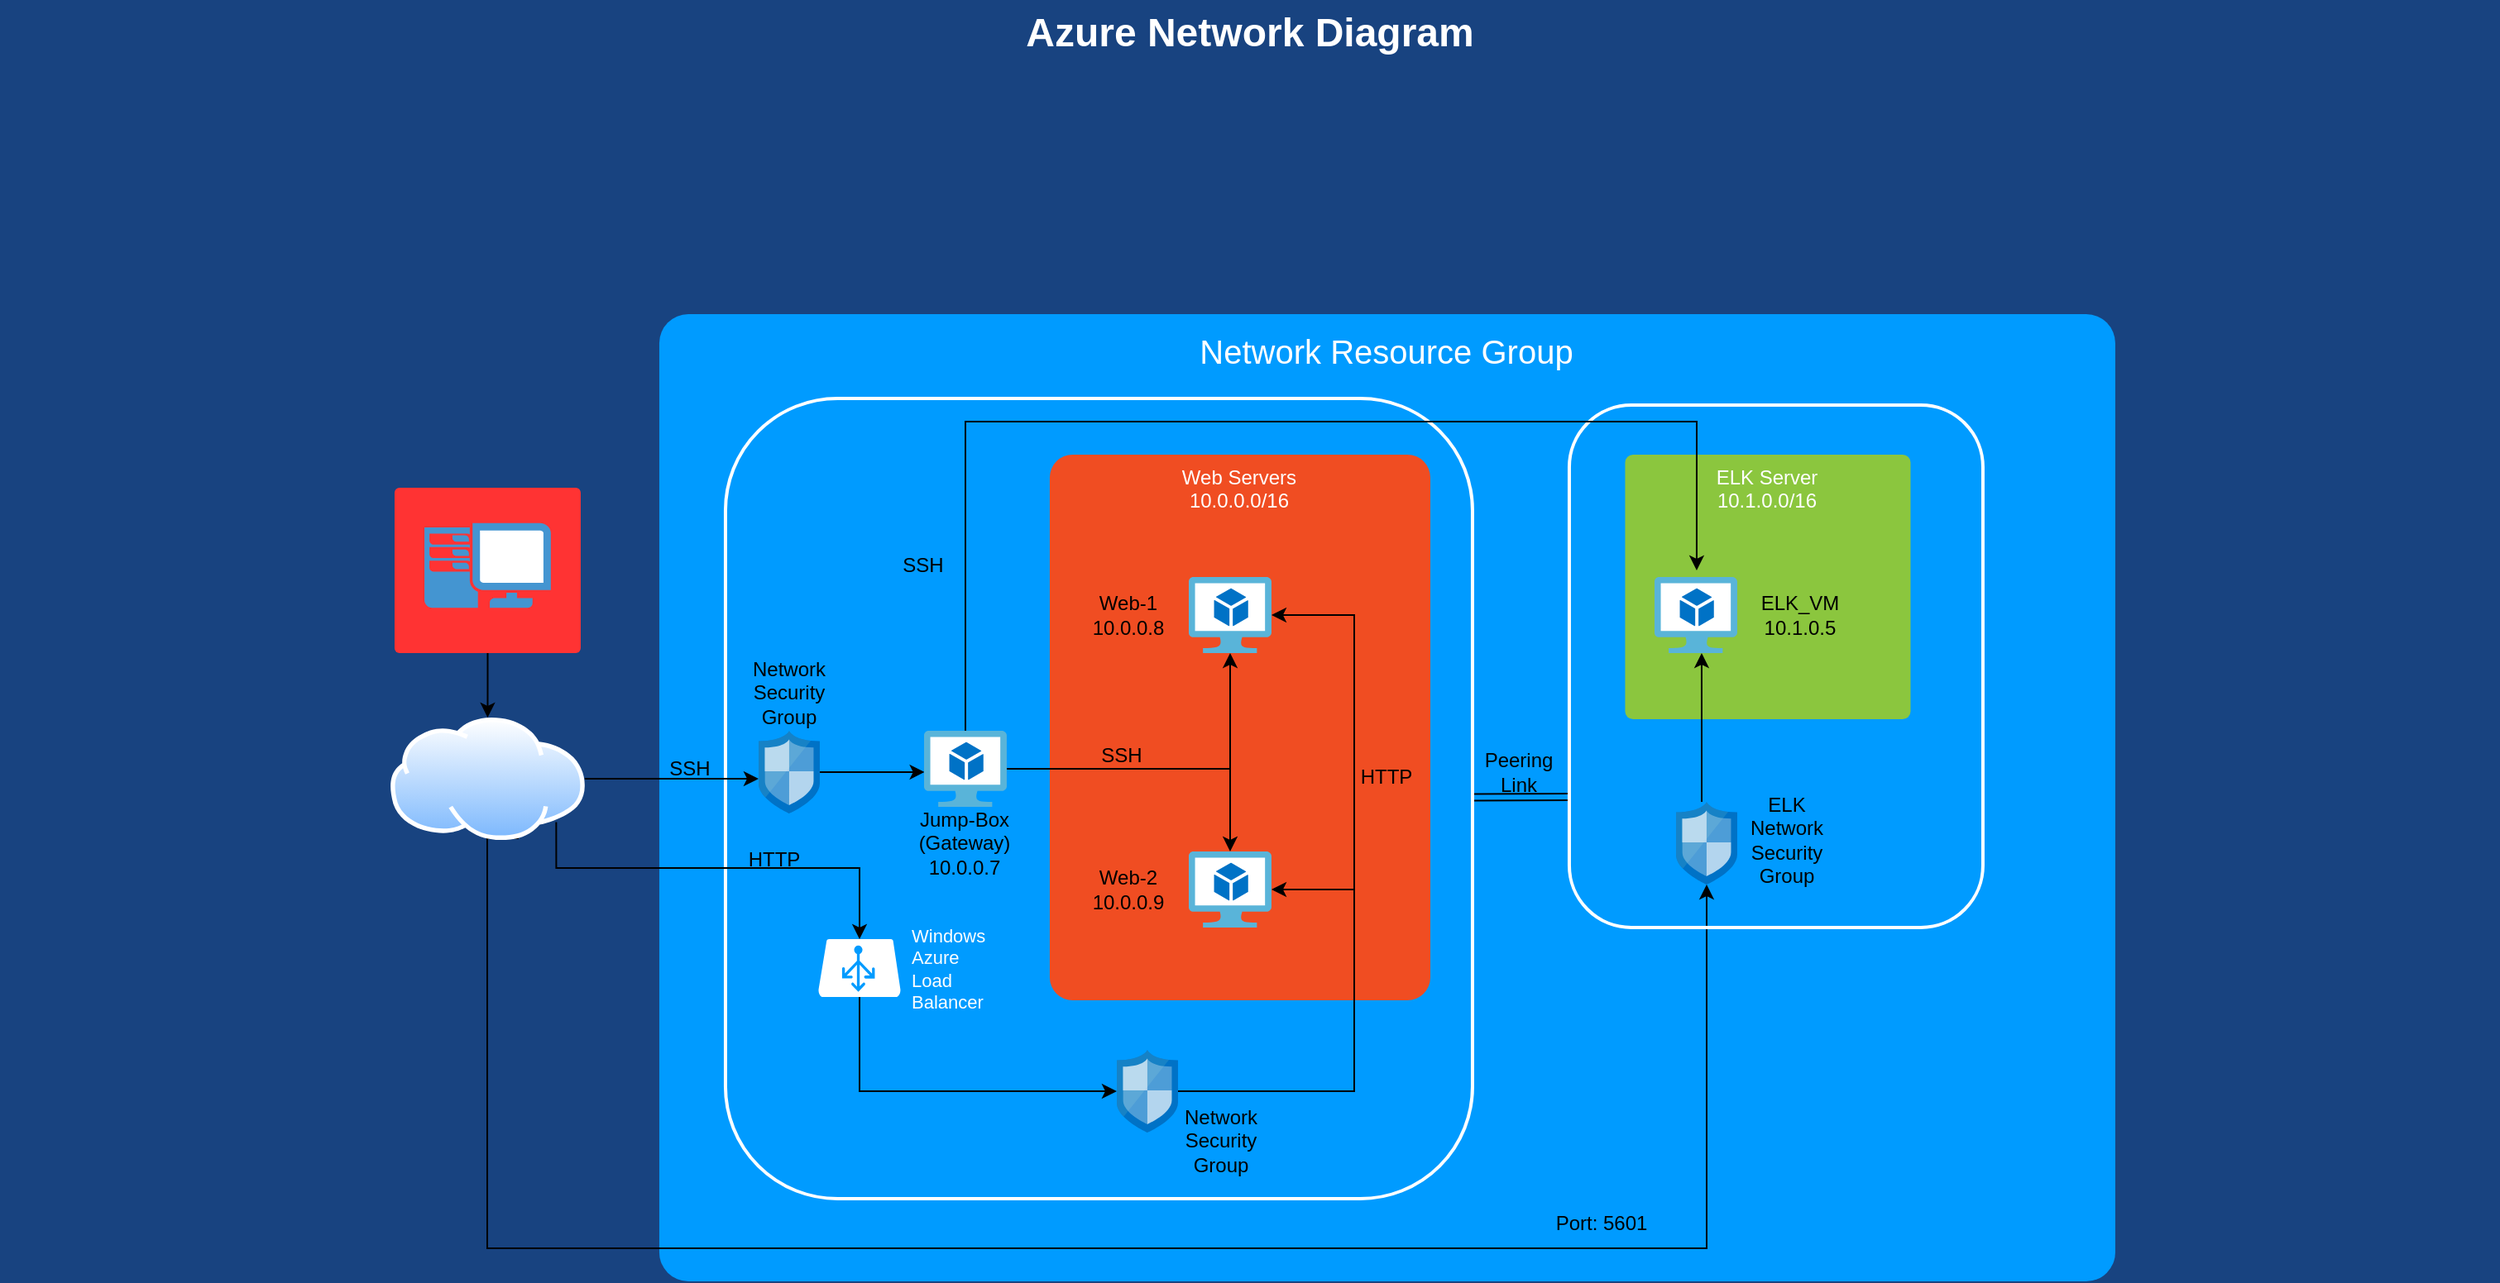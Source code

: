 <mxfile version="16.5.3" type="google"><diagram name="Page-1" id="7a6c530e-6e37-e111-ec74-82921da8cc10"><mxGraphModel dx="1296" dy="675" grid="1" gridSize="10" guides="1" tooltips="1" connect="1" arrows="1" fold="1" page="1" pageScale="1.5" pageWidth="1169" pageHeight="826" background="#184380" math="0" shadow="0"><root><mxCell id="0" style=";html=1;"/><mxCell id="1" style=";html=1;" parent="0"/><mxCell id="23046e2b9bb16c14-116" value="Network Resource Group" style="whiteSpace=wrap;html=1;rounded=1;shadow=0;strokeColor=none;strokeWidth=2;fillColor=#009BFF;fontSize=20;fontColor=#FFFFFF;align=center;arcSize=3;verticalAlign=top;spacingTop=4;" parent="1" vertex="1"><mxGeometry x="518.48" y="230" width="880" height="585" as="geometry"/></mxCell><mxCell id="CEuwRvodsHkUnx9JlovC-60" style="edgeStyle=none;shape=link;rounded=0;orthogonalLoop=1;jettySize=auto;html=1;entryX=1;entryY=1;entryDx=0;entryDy=0;fontColor=#FFFFFF;" parent="1" source="CEuwRvodsHkUnx9JlovC-34" target="CEuwRvodsHkUnx9JlovC-56" edge="1"><mxGeometry relative="1" as="geometry"/></mxCell><mxCell id="CEuwRvodsHkUnx9JlovC-34" value="" style="rounded=1;whiteSpace=wrap;html=1;shadow=0;strokeWidth=2;fillColor=none;fontSize=12;fontColor=#000000;align=center;strokeColor=#FFFFFF;" parent="1" vertex="1"><mxGeometry x="558.48" y="281" width="451.5" height="484" as="geometry"/></mxCell><mxCell id="CEuwRvodsHkUnx9JlovC-47" style="edgeStyle=orthogonalEdgeStyle;rounded=0;orthogonalLoop=1;jettySize=auto;html=1;entryX=0.5;entryY=0;entryDx=0;entryDy=0;" parent="1" source="CEuwRvodsHkUnx9JlovC-35" target="CEuwRvodsHkUnx9JlovC-17" edge="1"><mxGeometry relative="1" as="geometry"><mxPoint x="447.75" y="555" as="targetPoint"/></mxGeometry></mxCell><mxCell id="CEuwRvodsHkUnx9JlovC-48" style="edgeStyle=orthogonalEdgeStyle;rounded=0;orthogonalLoop=1;jettySize=auto;html=1;exitX=0.66;exitY=0.987;exitDx=0;exitDy=0;exitPerimeter=0;" parent="1" source="CEuwRvodsHkUnx9JlovC-17" target="CEuwRvodsHkUnx9JlovC-5" edge="1"><mxGeometry relative="1" as="geometry"><Array as="points"><mxPoint x="414.48" y="547"/><mxPoint x="414.48" y="795"/><mxPoint x="1151.48" y="795"/></Array></mxGeometry></mxCell><mxCell id="CEuwRvodsHkUnx9JlovC-35" value="" style="rounded=1;whiteSpace=wrap;html=1;shadow=0;strokeWidth=2;fillColor=#FF3333;fontSize=12;fontColor=#000000;align=center;strokeColor=none;arcSize=3;labelBackgroundColor=#007FFF;" parent="1" vertex="1"><mxGeometry x="358.48" y="335" width="112.5" height="100" as="geometry"/></mxCell><mxCell id="23046e2b9bb16c14-27" value="" style="rounded=1;whiteSpace=wrap;html=1;shadow=0;strokeWidth=2;fillColor=#8BC63E;fontSize=12;fontColor=#000000;align=center;strokeColor=none;arcSize=3;" parent="1" vertex="1"><mxGeometry x="1102.23" y="315" width="172.5" height="160" as="geometry"/></mxCell><mxCell id="23046e2b9bb16c14-28" value="Web Servers&lt;br&gt;10.0.0.0/16" style="rounded=1;whiteSpace=wrap;html=1;shadow=0;strokeWidth=2;fillColor=#F04D22;fontSize=12;fontColor=#FFFFFF;align=center;strokeColor=none;arcSize=6;verticalAlign=top;" parent="1" vertex="1"><mxGeometry x="754.48" y="315" width="230" height="330" as="geometry"/></mxCell><mxCell id="23046e2b9bb16c14-1" value="" style="rounded=1;whiteSpace=wrap;html=1;shadow=0;strokeWidth=2;fillColor=none;fontSize=12;fontColor=#000000;align=center;strokeColor=#FFFFFF;" parent="1" vertex="1"><mxGeometry x="1068.48" y="285" width="250" height="316" as="geometry"/></mxCell><mxCell id="CEuwRvodsHkUnx9JlovC-39" style="edgeStyle=orthogonalEdgeStyle;rounded=0;orthogonalLoop=1;jettySize=auto;html=1;" parent="1" source="23046e2b9bb16c14-63" target="CEuwRvodsHkUnx9JlovC-30" edge="1"><mxGeometry relative="1" as="geometry"><Array as="points"><mxPoint x="639.48" y="700"/></Array></mxGeometry></mxCell><mxCell id="23046e2b9bb16c14-63" value="Windows&lt;div&gt;Azure&lt;/div&gt;&lt;div&gt;Load&lt;/div&gt;&lt;div&gt;Balancer&lt;/div&gt;" style="verticalLabelPosition=middle;html=1;verticalAlign=middle;strokeColor=none;fillColor=#FFFFFF;shape=mxgraph.azure.azure_load_balancer;rounded=1;shadow=0;dashed=1;fontSize=11;fontColor=#FFFFFF;align=left;labelPosition=right;spacingLeft=5;" parent="1" vertex="1"><mxGeometry x="614.48" y="608" width="50" height="35" as="geometry"/></mxCell><mxCell id="23046e2b9bb16c14-113" value="Azure Network Diagram" style="text;strokeColor=none;fillColor=none;html=1;fontSize=24;fontStyle=1;verticalAlign=middle;align=center;rounded=0;shadow=0;fontColor=#FFFFFF;" parent="1" vertex="1"><mxGeometry x="120" y="40" width="1510" height="40" as="geometry"/></mxCell><mxCell id="CEuwRvodsHkUnx9JlovC-24" style="edgeStyle=orthogonalEdgeStyle;rounded=0;orthogonalLoop=1;jettySize=auto;html=1;entryX=0.007;entryY=0.543;entryDx=0;entryDy=0;entryPerimeter=0;" parent="1" source="CEuwRvodsHkUnx9JlovC-4" target="CEuwRvodsHkUnx9JlovC-8" edge="1"><mxGeometry relative="1" as="geometry"/></mxCell><mxCell id="CEuwRvodsHkUnx9JlovC-4" value="" style="sketch=0;aspect=fixed;html=1;points=[];align=center;image;fontSize=12;image=img/lib/mscae/Network_Security_Groups_Classic.svg;" parent="1" vertex="1"><mxGeometry x="578.48" y="482" width="37" height="50" as="geometry"/></mxCell><mxCell id="CEuwRvodsHkUnx9JlovC-49" style="edgeStyle=orthogonalEdgeStyle;rounded=0;orthogonalLoop=1;jettySize=auto;html=1;entryX=0.57;entryY=1;entryDx=0;entryDy=0;entryPerimeter=0;" parent="1" source="CEuwRvodsHkUnx9JlovC-5" target="CEuwRvodsHkUnx9JlovC-27" edge="1"><mxGeometry relative="1" as="geometry"><Array as="points"><mxPoint x="1148.48" y="495"/><mxPoint x="1148.48" y="495"/></Array></mxGeometry></mxCell><mxCell id="CEuwRvodsHkUnx9JlovC-5" value="" style="sketch=0;aspect=fixed;html=1;points=[];align=center;image;fontSize=12;image=img/lib/mscae/Network_Security_Groups_Classic.svg;" parent="1" vertex="1"><mxGeometry x="1132.98" y="525" width="37" height="50" as="geometry"/></mxCell><mxCell id="CEuwRvodsHkUnx9JlovC-25" style="edgeStyle=orthogonalEdgeStyle;rounded=0;orthogonalLoop=1;jettySize=auto;html=1;" parent="1" source="CEuwRvodsHkUnx9JlovC-8" target="CEuwRvodsHkUnx9JlovC-9" edge="1"><mxGeometry relative="1" as="geometry"><Array as="points"><mxPoint x="863.48" y="505"/></Array></mxGeometry></mxCell><mxCell id="CEuwRvodsHkUnx9JlovC-26" style="edgeStyle=orthogonalEdgeStyle;rounded=0;orthogonalLoop=1;jettySize=auto;html=1;" parent="1" source="CEuwRvodsHkUnx9JlovC-8" target="CEuwRvodsHkUnx9JlovC-10" edge="1"><mxGeometry relative="1" as="geometry"/></mxCell><mxCell id="CEuwRvodsHkUnx9JlovC-62" style="edgeStyle=orthogonalEdgeStyle;rounded=0;orthogonalLoop=1;jettySize=auto;html=1;fontColor=#FFFFFF;strokeColor=#000000;" parent="1" source="CEuwRvodsHkUnx9JlovC-8" edge="1"><mxGeometry relative="1" as="geometry"><mxPoint x="1145.48" y="385" as="targetPoint"/><Array as="points"><mxPoint x="703.48" y="295"/><mxPoint x="1145.48" y="295"/></Array></mxGeometry></mxCell><mxCell id="CEuwRvodsHkUnx9JlovC-8" value="" style="sketch=0;aspect=fixed;html=1;points=[];align=center;image;fontSize=12;image=img/lib/mscae/Virtual_Machine_2.svg;" parent="1" vertex="1"><mxGeometry x="678.48" y="482" width="50" height="46" as="geometry"/></mxCell><mxCell id="CEuwRvodsHkUnx9JlovC-9" value="" style="sketch=0;aspect=fixed;html=1;points=[];align=center;image;fontSize=12;image=img/lib/mscae/Virtual_Machine_2.svg;" parent="1" vertex="1"><mxGeometry x="838.48" y="555" width="50" height="46" as="geometry"/></mxCell><mxCell id="CEuwRvodsHkUnx9JlovC-10" value="" style="sketch=0;aspect=fixed;html=1;points=[];align=center;image;fontSize=12;image=img/lib/mscae/Virtual_Machine_2.svg;" parent="1" vertex="1"><mxGeometry x="838.48" y="389" width="50" height="46" as="geometry"/></mxCell><mxCell id="CEuwRvodsHkUnx9JlovC-20" style="edgeStyle=orthogonalEdgeStyle;rounded=0;orthogonalLoop=1;jettySize=auto;html=1;exitX=1;exitY=0.5;exitDx=0;exitDy=0;" parent="1" source="CEuwRvodsHkUnx9JlovC-17" edge="1"><mxGeometry relative="1" as="geometry"><mxPoint x="578.48" y="511" as="targetPoint"/></mxGeometry></mxCell><mxCell id="CEuwRvodsHkUnx9JlovC-50" style="edgeStyle=orthogonalEdgeStyle;rounded=0;orthogonalLoop=1;jettySize=auto;html=1;fontColor=#FFFFFF;exitX=1;exitY=1;exitDx=0;exitDy=0;" parent="1" source="CEuwRvodsHkUnx9JlovC-17" target="23046e2b9bb16c14-63" edge="1"><mxGeometry relative="1" as="geometry"><Array as="points"><mxPoint x="456.48" y="565"/><mxPoint x="639.48" y="565"/></Array></mxGeometry></mxCell><mxCell id="CEuwRvodsHkUnx9JlovC-17" value="" style="aspect=fixed;perimeter=ellipsePerimeter;html=1;align=center;shadow=0;dashed=0;spacingTop=3;image;image=img/lib/active_directory/internet_cloud.svg;" parent="1" vertex="1"><mxGeometry x="356" y="474" width="117.46" height="74" as="geometry"/></mxCell><mxCell id="CEuwRvodsHkUnx9JlovC-21" value="Network Security Group" style="text;html=1;strokeColor=none;fillColor=none;align=center;verticalAlign=middle;whiteSpace=wrap;rounded=0;" parent="1" vertex="1"><mxGeometry x="566.98" y="444" width="60" height="30" as="geometry"/></mxCell><mxCell id="CEuwRvodsHkUnx9JlovC-22" value="Web-1&lt;br&gt;10.0.0.8" style="text;html=1;strokeColor=none;fillColor=none;align=center;verticalAlign=middle;whiteSpace=wrap;rounded=0;" parent="1" vertex="1"><mxGeometry x="771.98" y="397" width="60" height="30" as="geometry"/></mxCell><mxCell id="CEuwRvodsHkUnx9JlovC-23" value="Web-2&lt;br&gt;10.0.0.9" style="text;html=1;strokeColor=none;fillColor=none;align=center;verticalAlign=middle;whiteSpace=wrap;rounded=0;" parent="1" vertex="1"><mxGeometry x="771.98" y="563" width="60" height="30" as="geometry"/></mxCell><mxCell id="CEuwRvodsHkUnx9JlovC-27" value="" style="sketch=0;aspect=fixed;html=1;points=[];align=center;image;fontSize=12;image=img/lib/mscae/Virtual_Machine_2.svg;" parent="1" vertex="1"><mxGeometry x="1119.98" y="389" width="50" height="46" as="geometry"/></mxCell><mxCell id="CEuwRvodsHkUnx9JlovC-28" value="ELK_VM&lt;br&gt;10.1.0.5" style="text;html=1;strokeColor=none;fillColor=none;align=center;verticalAlign=middle;whiteSpace=wrap;rounded=0;" parent="1" vertex="1"><mxGeometry x="1178.48" y="397" width="60" height="30" as="geometry"/></mxCell><mxCell id="CEuwRvodsHkUnx9JlovC-29" value="ELK Server&lt;br&gt;&lt;div style=&quot;&quot;&gt;&lt;span&gt;10.1.0.0/16&lt;/span&gt;&lt;/div&gt;" style="text;whiteSpace=wrap;html=1;align=center;fontColor=#FFFFFF;" parent="1" vertex="1"><mxGeometry x="1143.48" y="315" width="90" height="40" as="geometry"/></mxCell><mxCell id="CEuwRvodsHkUnx9JlovC-43" style="edgeStyle=orthogonalEdgeStyle;rounded=0;orthogonalLoop=1;jettySize=auto;html=1;" parent="1" source="CEuwRvodsHkUnx9JlovC-30" target="CEuwRvodsHkUnx9JlovC-10" edge="1"><mxGeometry relative="1" as="geometry"><Array as="points"><mxPoint x="938.48" y="700"/><mxPoint x="938.48" y="412"/></Array></mxGeometry></mxCell><mxCell id="CEuwRvodsHkUnx9JlovC-44" style="edgeStyle=orthogonalEdgeStyle;rounded=0;orthogonalLoop=1;jettySize=auto;html=1;" parent="1" source="CEuwRvodsHkUnx9JlovC-30" target="CEuwRvodsHkUnx9JlovC-9" edge="1"><mxGeometry relative="1" as="geometry"><Array as="points"><mxPoint x="938.48" y="700"/><mxPoint x="938.48" y="578"/></Array></mxGeometry></mxCell><mxCell id="CEuwRvodsHkUnx9JlovC-30" value="" style="sketch=0;aspect=fixed;html=1;points=[];align=center;image;fontSize=12;image=img/lib/mscae/Network_Security_Groups_Classic.svg;" parent="1" vertex="1"><mxGeometry x="794.98" y="675" width="37" height="50" as="geometry"/></mxCell><mxCell id="CEuwRvodsHkUnx9JlovC-31" value="Network Security Group" style="text;html=1;strokeColor=none;fillColor=none;align=center;verticalAlign=middle;whiteSpace=wrap;rounded=0;" parent="1" vertex="1"><mxGeometry x="828.48" y="715" width="60" height="30" as="geometry"/></mxCell><mxCell id="CEuwRvodsHkUnx9JlovC-32" value="ELK Network Security Group" style="text;html=1;strokeColor=none;fillColor=none;align=center;verticalAlign=middle;whiteSpace=wrap;rounded=0;" parent="1" vertex="1"><mxGeometry x="1169.98" y="533" width="60" height="30" as="geometry"/></mxCell><mxCell id="CEuwRvodsHkUnx9JlovC-33" value="Jump-Box (Gateway)&lt;br&gt;10.0.0.7" style="text;html=1;strokeColor=none;fillColor=none;align=center;verticalAlign=middle;whiteSpace=wrap;rounded=0;" parent="1" vertex="1"><mxGeometry x="673.48" y="535" width="60" height="30" as="geometry"/></mxCell><mxCell id="CEuwRvodsHkUnx9JlovC-45" value="" style="pointerEvents=1;shadow=0;dashed=0;html=1;strokeColor=none;fillColor=#4495D1;labelPosition=center;verticalLabelPosition=bottom;verticalAlign=top;align=center;outlineConnect=0;shape=mxgraph.veeam.2d.workstation;labelBackgroundColor=#007FFF;" parent="1" vertex="1"><mxGeometry x="376.53" y="356.4" width="76.4" height="51.2" as="geometry"/></mxCell><mxCell id="CEuwRvodsHkUnx9JlovC-52" value="SSH" style="text;html=1;strokeColor=none;fillColor=none;align=center;verticalAlign=middle;whiteSpace=wrap;rounded=0;" parent="1" vertex="1"><mxGeometry x="506.98" y="490" width="60" height="30" as="geometry"/></mxCell><mxCell id="CEuwRvodsHkUnx9JlovC-53" value="SSH" style="text;html=1;strokeColor=none;fillColor=none;align=center;verticalAlign=middle;whiteSpace=wrap;rounded=0;" parent="1" vertex="1"><mxGeometry x="768.48" y="482" width="60" height="30" as="geometry"/></mxCell><mxCell id="CEuwRvodsHkUnx9JlovC-54" value="HTTP" style="text;html=1;strokeColor=none;fillColor=none;align=center;verticalAlign=middle;whiteSpace=wrap;rounded=0;" parent="1" vertex="1"><mxGeometry x="558.48" y="545" width="60" height="30" as="geometry"/></mxCell><mxCell id="CEuwRvodsHkUnx9JlovC-55" value="HTTP" style="text;html=1;strokeColor=none;fillColor=none;align=center;verticalAlign=middle;whiteSpace=wrap;rounded=0;" parent="1" vertex="1"><mxGeometry x="928.48" y="495" width="60" height="30" as="geometry"/></mxCell><mxCell id="CEuwRvodsHkUnx9JlovC-56" value="Peering Link" style="text;html=1;strokeColor=none;fillColor=none;align=center;verticalAlign=middle;whiteSpace=wrap;rounded=0;" parent="1" vertex="1"><mxGeometry x="1008.48" y="492" width="60" height="30" as="geometry"/></mxCell><mxCell id="CEuwRvodsHkUnx9JlovC-63" value="SSH" style="text;html=1;strokeColor=none;fillColor=none;align=center;verticalAlign=middle;whiteSpace=wrap;rounded=0;" parent="1" vertex="1"><mxGeometry x="648.48" y="367" width="60" height="30" as="geometry"/></mxCell><mxCell id="CEuwRvodsHkUnx9JlovC-65" value="Port: 5601" style="text;html=1;strokeColor=none;fillColor=none;align=center;verticalAlign=middle;whiteSpace=wrap;rounded=0;" parent="1" vertex="1"><mxGeometry x="1058.48" y="765" width="60" height="30" as="geometry"/></mxCell></root></mxGraphModel></diagram></mxfile>